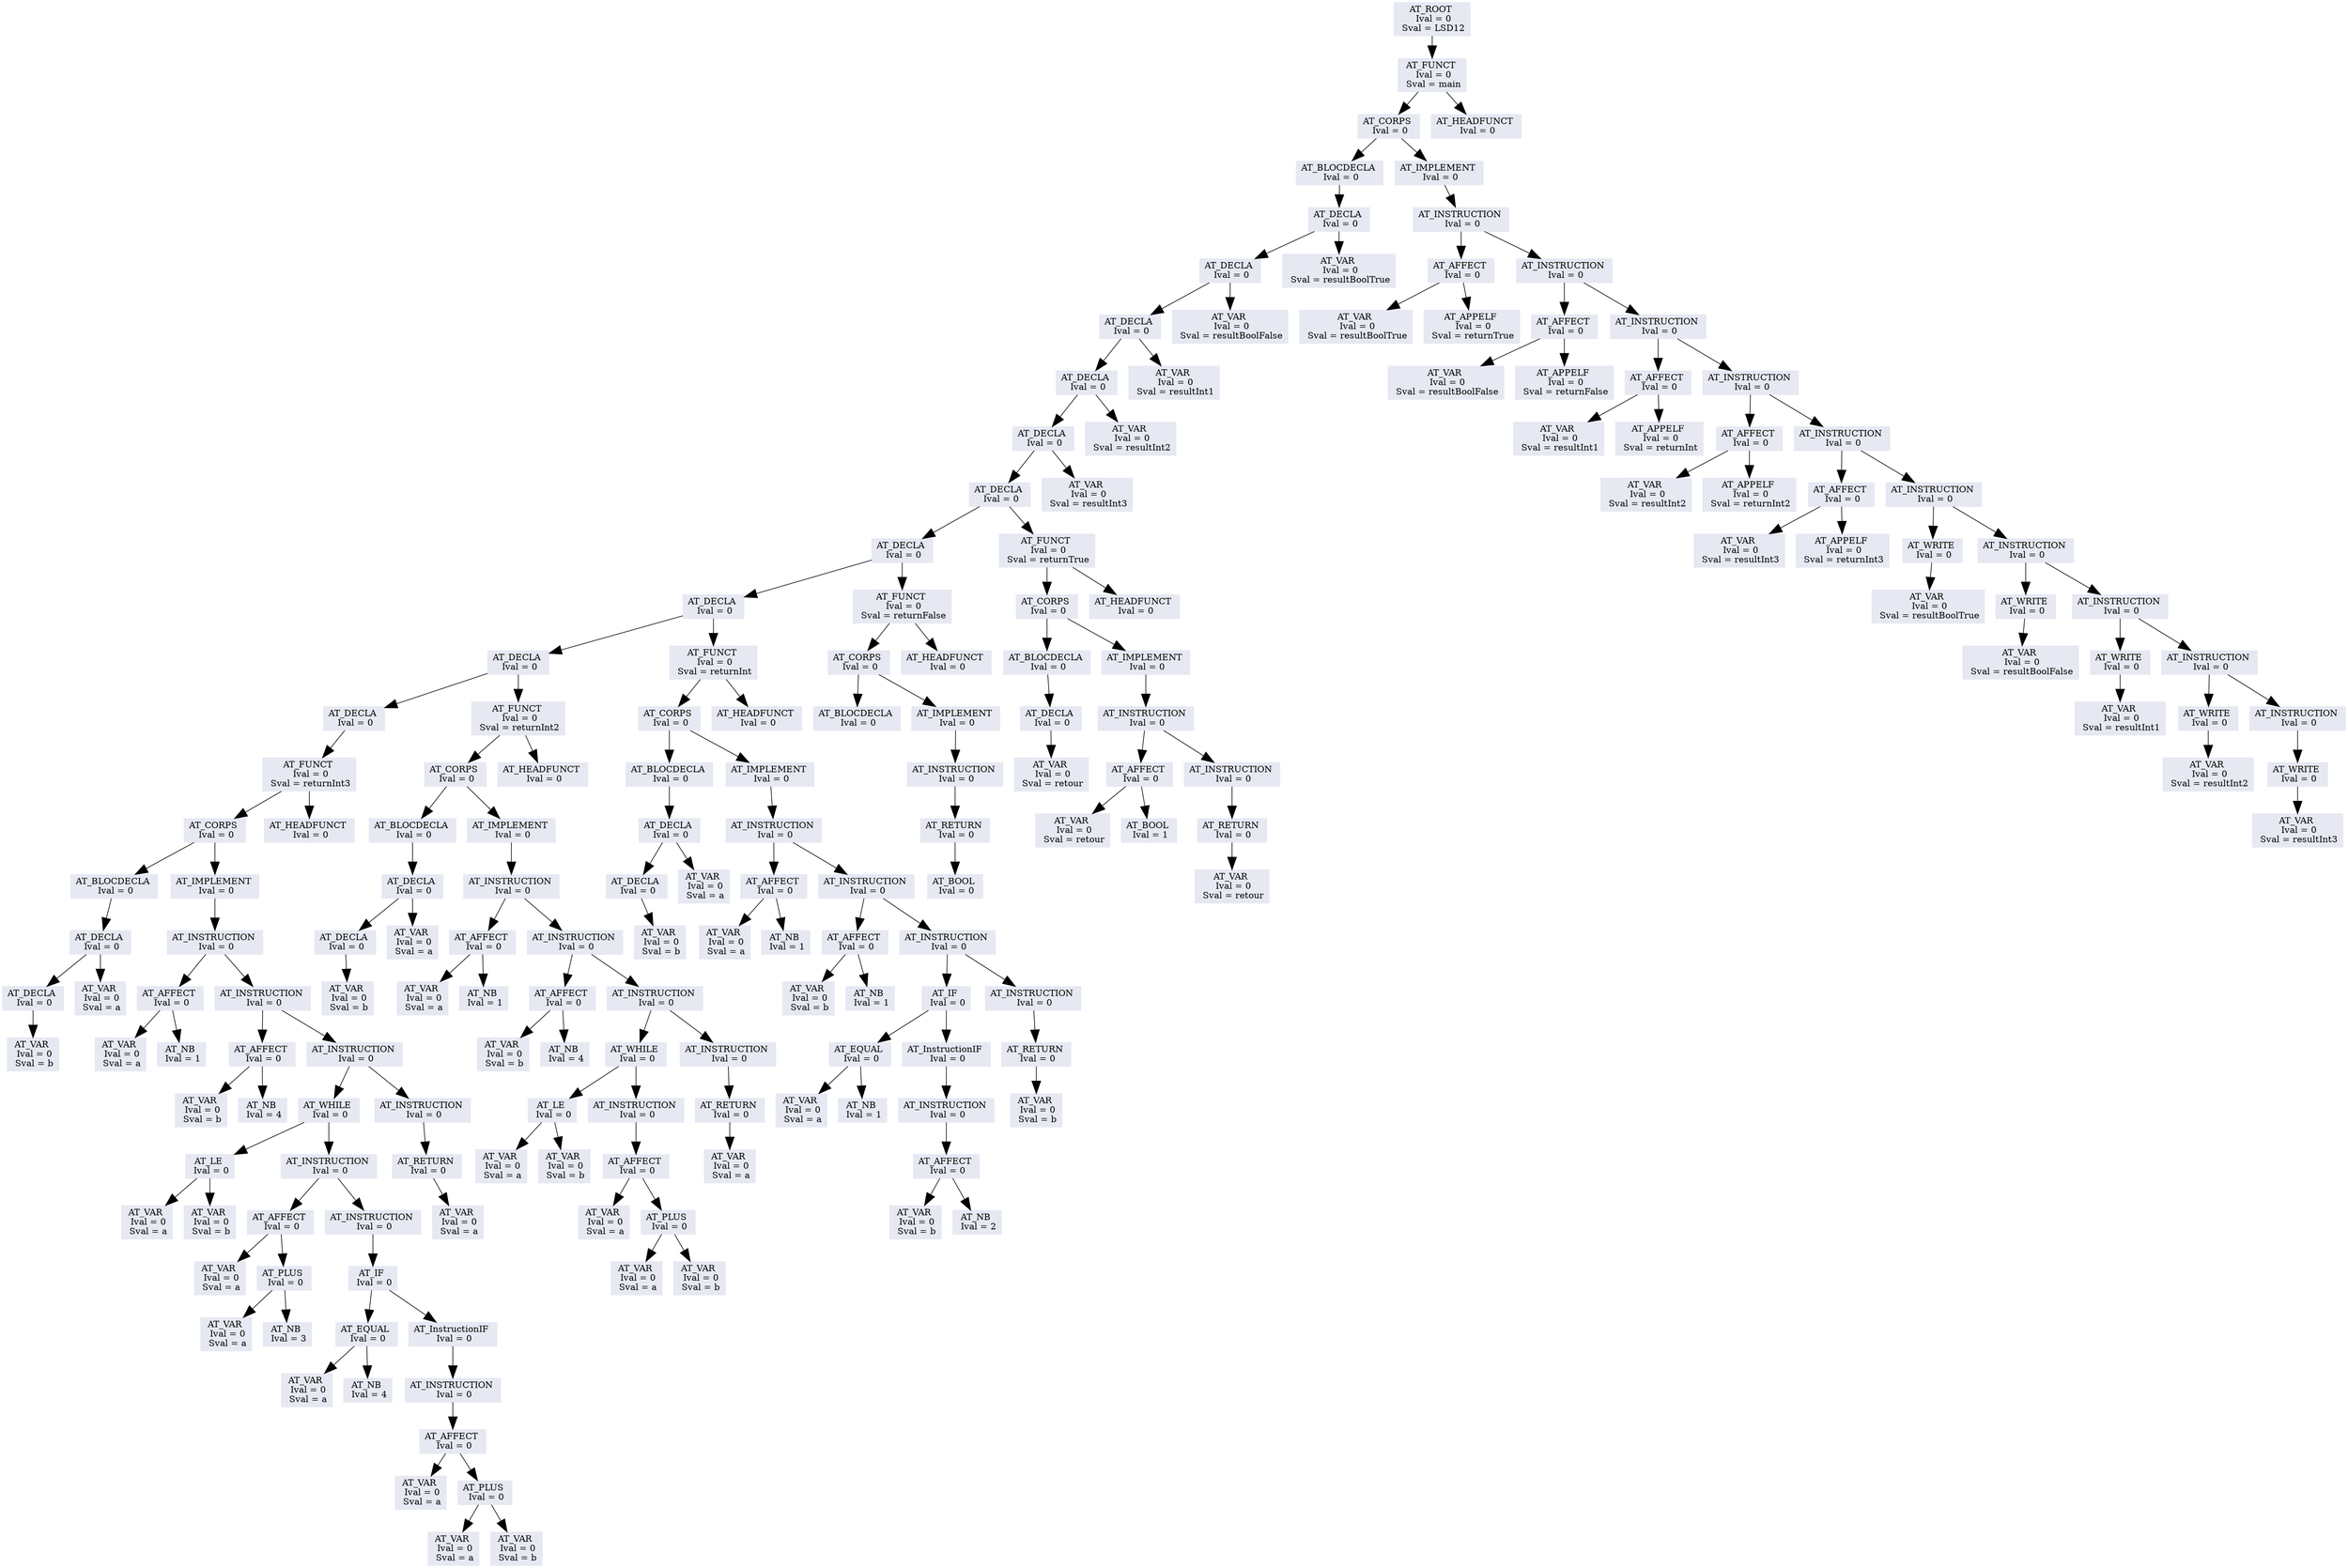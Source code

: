 //dot -Tjpg -oArbreGraph.jpg ArbreGraph.dot
digraph LSD12{
	bgcolor=white
	node [color="#9DACBF", fontcolor="#000000", style=filled];
	edge [arrowsize=2, color="#000000"];

// A remplacer avec ce qu'il y a entre ";*** BEGIN printTreeGraphViz(..) +locations ***" et ";*** END printTreeGraphViz(..) +locations ***"

"0x849fae8";
"0x849fae8"[shape=box, color="#e6e8f2", fontcolor="#000000",label="AT_ROOT \n Ival = 0\n Sval = LSD12"];
"0x849fae8" -> "0x849fac8";
"0x849fac8"[shape=box, color="#e6e8f2", fontcolor="#000000",label="AT_FUNCT \n Ival = 0\n Sval = main"];
"0x849fac8" -> "0x849faa8";
"0x849fac8" -> "0x849e078";
"0x849faa8"[shape=box, color="#e6e8f2", fontcolor="#000000",label="AT_CORPS \n Ival = 0"];
"0x849faa8" -> "0x849f4f8";
"0x849faa8" -> "0x849fa88";
"0x849f4f8"[shape=box, color="#e6e8f2", fontcolor="#000000",label="AT_BLOCDECLA \n Ival = 0"];
"0x849f4f8" -> "0x849f4d8";
"0x849f4d8"[shape=box, color="#e6e8f2", fontcolor="#000000",label="AT_DECLA \n Ival = 0"];
"0x849f4d8" -> "0x849f4b8";
"0x849f4d8" -> "0x849e0b0";
"0x849f4b8"[shape=box, color="#e6e8f2", fontcolor="#000000",label="AT_DECLA \n Ival = 0"];
"0x849f4b8" -> "0x849f498";
"0x849f4b8" -> "0x849e0e8";
"0x849f498"[shape=box, color="#e6e8f2", fontcolor="#000000",label="AT_DECLA \n Ival = 0"];
"0x849f498" -> "0x849f478";
"0x849f498" -> "0x849e118";
"0x849f478"[shape=box, color="#e6e8f2", fontcolor="#000000",label="AT_DECLA \n Ival = 0"];
"0x849f478" -> "0x849f458";
"0x849f478" -> "0x849e148";
"0x849f458"[shape=box, color="#e6e8f2", fontcolor="#000000",label="AT_DECLA \n Ival = 0"];
"0x849f458" -> "0x849f438";
"0x849f458" -> "0x849e178";
"0x849f438"[shape=box, color="#e6e8f2", fontcolor="#000000",label="AT_DECLA \n Ival = 0"];
"0x849f438" -> "0x849f418";
"0x849f438" -> "0x849e378";
"0x849f418"[shape=box, color="#e6e8f2", fontcolor="#000000",label="AT_DECLA \n Ival = 0"];
"0x849f418" -> "0x849f3f8";
"0x849f418" -> "0x849e488";
"0x849f3f8"[shape=box, color="#e6e8f2", fontcolor="#000000",label="AT_DECLA \n Ival = 0"];
"0x849f3f8" -> "0x849f3d8";
"0x849f3f8" -> "0x849e8c8";
"0x849f3d8"[shape=box, color="#e6e8f2", fontcolor="#000000",label="AT_DECLA \n Ival = 0"];
"0x849f3d8" -> "0x849f3b8";
"0x849f3d8" -> "0x849ed58";
"0x849f3b8"[shape=box, color="#e6e8f2", fontcolor="#000000",label="AT_DECLA \n Ival = 0"];
"0x849f3b8" -> "0x849f398";
"0x849f398"[shape=box, color="#e6e8f2", fontcolor="#000000",label="AT_FUNCT \n Ival = 0\n Sval = returnInt3"];
"0x849f398" -> "0x849f378";
"0x849f398" -> "0x849ed88";
"0x849f378"[shape=box, color="#e6e8f2", fontcolor="#000000",label="AT_CORPS \n Ival = 0"];
"0x849f378" -> "0x849ee48";
"0x849f378" -> "0x849f358";
"0x849ee48"[shape=box, color="#e6e8f2", fontcolor="#000000",label="AT_BLOCDECLA \n Ival = 0"];
"0x849ee48" -> "0x849ee28";
"0x849ee28"[shape=box, color="#e6e8f2", fontcolor="#000000",label="AT_DECLA \n Ival = 0"];
"0x849ee28" -> "0x849ee08";
"0x849ee28" -> "0x849edb8";
"0x849ee08"[shape=box, color="#e6e8f2", fontcolor="#000000",label="AT_DECLA \n Ival = 0"];
"0x849ee08" -> "0x849ede8";
"0x849ede8"[shape=box, color="#e6e8f2", fontcolor="#000000",label="AT_VAR \n Ival = 0\n Sval = b"];
"0x849edb8"[shape=box, color="#e6e8f2", fontcolor="#000000",label="AT_VAR \n Ival = 0\n Sval = a"];
"0x849f358"[shape=box, color="#e6e8f2", fontcolor="#000000",label="AT_IMPLEMENT \n Ival = 0"];
"0x849f358" -> "0x849f338";
"0x849f338"[shape=box, color="#e6e8f2", fontcolor="#000000",label="AT_INSTRUCTION \n Ival = 0"];
"0x849f338" -> "0x849eeb8";
"0x849f338" -> "0x849f318";
"0x849eeb8"[shape=box, color="#e6e8f2", fontcolor="#000000",label="AT_AFFECT \n Ival = 0"];
"0x849eeb8" -> "0x849ee78";
"0x849eeb8" -> "0x849ee98";
"0x849ee78"[shape=box, color="#e6e8f2", fontcolor="#000000",label="AT_VAR \n Ival = 0\n Sval = a"];
"0x849ee98"[shape=box, color="#e6e8f2", fontcolor="#000000",label="AT_NB \n Ival = 1"];
"0x849f318"[shape=box, color="#e6e8f2", fontcolor="#000000",label="AT_INSTRUCTION \n Ival = 0"];
"0x849f318" -> "0x849ef28";
"0x849f318" -> "0x849f2f8";
"0x849ef28"[shape=box, color="#e6e8f2", fontcolor="#000000",label="AT_AFFECT \n Ival = 0"];
"0x849ef28" -> "0x849eee8";
"0x849ef28" -> "0x849ef08";
"0x849eee8"[shape=box, color="#e6e8f2", fontcolor="#000000",label="AT_VAR \n Ival = 0\n Sval = b"];
"0x849ef08"[shape=box, color="#e6e8f2", fontcolor="#000000",label="AT_NB \n Ival = 4"];
"0x849f2f8"[shape=box, color="#e6e8f2", fontcolor="#000000",label="AT_INSTRUCTION \n Ival = 0"];
"0x849f2f8" -> "0x849f268";
"0x849f2f8" -> "0x849f2d8";
"0x849f268"[shape=box, color="#e6e8f2", fontcolor="#000000",label="AT_WHILE \n Ival = 0"];
"0x849f268" -> "0x849efa8";
"0x849f268" -> "0x849f248";
"0x849efa8"[shape=box, color="#e6e8f2", fontcolor="#000000",label="AT_LE \n Ival = 0"];
"0x849efa8" -> "0x849ef58";
"0x849efa8" -> "0x849ef88";
"0x849ef58"[shape=box, color="#e6e8f2", fontcolor="#000000",label="AT_VAR \n Ival = 0\n Sval = a"];
"0x849ef88"[shape=box, color="#e6e8f2", fontcolor="#000000",label="AT_VAR \n Ival = 0\n Sval = b"];
"0x849f248"[shape=box, color="#e6e8f2", fontcolor="#000000",label="AT_INSTRUCTION \n Ival = 0"];
"0x849f248" -> "0x849f068";
"0x849f248" -> "0x849f228";
"0x849f068"[shape=box, color="#e6e8f2", fontcolor="#000000",label="AT_AFFECT \n Ival = 0"];
"0x849f068" -> "0x849efd8";
"0x849f068" -> "0x849f048";
"0x849efd8"[shape=box, color="#e6e8f2", fontcolor="#000000",label="AT_VAR \n Ival = 0\n Sval = a"];
"0x849f048"[shape=box, color="#e6e8f2", fontcolor="#000000",label="AT_PLUS \n Ival = 0"];
"0x849f048" -> "0x849f008";
"0x849f048" -> "0x849f028";
"0x849f008"[shape=box, color="#e6e8f2", fontcolor="#000000",label="AT_VAR \n Ival = 0\n Sval = a"];
"0x849f028"[shape=box, color="#e6e8f2", fontcolor="#000000",label="AT_NB \n Ival = 3"];
"0x849f228"[shape=box, color="#e6e8f2", fontcolor="#000000",label="AT_INSTRUCTION \n Ival = 0"];
"0x849f228" -> "0x849f208";
"0x849f208"[shape=box, color="#e6e8f2", fontcolor="#000000",label="AT_IF \n Ival = 0"];
"0x849f208" -> "0x849f0d8";
"0x849f208" -> "0x849f1e8";
"0x849f0d8"[shape=box, color="#e6e8f2", fontcolor="#000000",label="AT_EQUAL \n Ival = 0"];
"0x849f0d8" -> "0x849f098";
"0x849f0d8" -> "0x849f0b8";
"0x849f098"[shape=box, color="#e6e8f2", fontcolor="#000000",label="AT_VAR \n Ival = 0\n Sval = a"];
"0x849f0b8"[shape=box, color="#e6e8f2", fontcolor="#000000",label="AT_NB \n Ival = 4"];
"0x849f1e8"[shape=box, color="#e6e8f2", fontcolor="#000000",label="AT_InstructionIF \n Ival = 0"];
"0x849f1e8" -> "0x849f1c8";
"0x849f1c8"[shape=box, color="#e6e8f2", fontcolor="#000000",label="AT_INSTRUCTION \n Ival = 0"];
"0x849f1c8" -> "0x849f1a8";
"0x849f1a8"[shape=box, color="#e6e8f2", fontcolor="#000000",label="AT_AFFECT \n Ival = 0"];
"0x849f1a8" -> "0x849f108";
"0x849f1a8" -> "0x849f188";
"0x849f108"[shape=box, color="#e6e8f2", fontcolor="#000000",label="AT_VAR \n Ival = 0\n Sval = a"];
"0x849f188"[shape=box, color="#e6e8f2", fontcolor="#000000",label="AT_PLUS \n Ival = 0"];
"0x849f188" -> "0x849f138";
"0x849f188" -> "0x849f168";
"0x849f138"[shape=box, color="#e6e8f2", fontcolor="#000000",label="AT_VAR \n Ival = 0\n Sval = a"];
"0x849f168"[shape=box, color="#e6e8f2", fontcolor="#000000",label="AT_VAR \n Ival = 0\n Sval = b"];
"0x849f2d8"[shape=box, color="#e6e8f2", fontcolor="#000000",label="AT_INSTRUCTION \n Ival = 0"];
"0x849f2d8" -> "0x849f2b8";
"0x849f2b8"[shape=box, color="#e6e8f2", fontcolor="#000000",label="AT_RETURN \n Ival = 0"];
"0x849f2b8" -> "0x849f298";
"0x849f298"[shape=box, color="#e6e8f2", fontcolor="#000000",label="AT_VAR \n Ival = 0\n Sval = a"];
"0x849ed88"[shape=box, color="#e6e8f2", fontcolor="#000000",label="AT_HEADFUNCT \n Ival = 0"];
"0x849ed58"[shape=box, color="#e6e8f2", fontcolor="#000000",label="AT_FUNCT \n Ival = 0\n Sval = returnInt2"];
"0x849ed58" -> "0x849ed38";
"0x849ed58" -> "0x849e8f8";
"0x849ed38"[shape=box, color="#e6e8f2", fontcolor="#000000",label="AT_CORPS \n Ival = 0"];
"0x849ed38" -> "0x849e9b8";
"0x849ed38" -> "0x849ed18";
"0x849e9b8"[shape=box, color="#e6e8f2", fontcolor="#000000",label="AT_BLOCDECLA \n Ival = 0"];
"0x849e9b8" -> "0x849e998";
"0x849e998"[shape=box, color="#e6e8f2", fontcolor="#000000",label="AT_DECLA \n Ival = 0"];
"0x849e998" -> "0x849e978";
"0x849e998" -> "0x849e928";
"0x849e978"[shape=box, color="#e6e8f2", fontcolor="#000000",label="AT_DECLA \n Ival = 0"];
"0x849e978" -> "0x849e958";
"0x849e958"[shape=box, color="#e6e8f2", fontcolor="#000000",label="AT_VAR \n Ival = 0\n Sval = b"];
"0x849e928"[shape=box, color="#e6e8f2", fontcolor="#000000",label="AT_VAR \n Ival = 0\n Sval = a"];
"0x849ed18"[shape=box, color="#e6e8f2", fontcolor="#000000",label="AT_IMPLEMENT \n Ival = 0"];
"0x849ed18" -> "0x849ecf8";
"0x849ecf8"[shape=box, color="#e6e8f2", fontcolor="#000000",label="AT_INSTRUCTION \n Ival = 0"];
"0x849ecf8" -> "0x849ea28";
"0x849ecf8" -> "0x849ecd8";
"0x849ea28"[shape=box, color="#e6e8f2", fontcolor="#000000",label="AT_AFFECT \n Ival = 0"];
"0x849ea28" -> "0x849e9e8";
"0x849ea28" -> "0x849ea08";
"0x849e9e8"[shape=box, color="#e6e8f2", fontcolor="#000000",label="AT_VAR \n Ival = 0\n Sval = a"];
"0x849ea08"[shape=box, color="#e6e8f2", fontcolor="#000000",label="AT_NB \n Ival = 1"];
"0x849ecd8"[shape=box, color="#e6e8f2", fontcolor="#000000",label="AT_INSTRUCTION \n Ival = 0"];
"0x849ecd8" -> "0x849ea98";
"0x849ecd8" -> "0x849ecb8";
"0x849ea98"[shape=box, color="#e6e8f2", fontcolor="#000000",label="AT_AFFECT \n Ival = 0"];
"0x849ea98" -> "0x849ea58";
"0x849ea98" -> "0x849ea78";
"0x849ea58"[shape=box, color="#e6e8f2", fontcolor="#000000",label="AT_VAR \n Ival = 0\n Sval = b"];
"0x849ea78"[shape=box, color="#e6e8f2", fontcolor="#000000",label="AT_NB \n Ival = 4"];
"0x849ecb8"[shape=box, color="#e6e8f2", fontcolor="#000000",label="AT_INSTRUCTION \n Ival = 0"];
"0x849ecb8" -> "0x849ec28";
"0x849ecb8" -> "0x849ec98";
"0x849ec28"[shape=box, color="#e6e8f2", fontcolor="#000000",label="AT_WHILE \n Ival = 0"];
"0x849ec28" -> "0x849eb18";
"0x849ec28" -> "0x849ec08";
"0x849eb18"[shape=box, color="#e6e8f2", fontcolor="#000000",label="AT_LE \n Ival = 0"];
"0x849eb18" -> "0x849eac8";
"0x849eb18" -> "0x849eaf8";
"0x849eac8"[shape=box, color="#e6e8f2", fontcolor="#000000",label="AT_VAR \n Ival = 0\n Sval = a"];
"0x849eaf8"[shape=box, color="#e6e8f2", fontcolor="#000000",label="AT_VAR \n Ival = 0\n Sval = b"];
"0x849ec08"[shape=box, color="#e6e8f2", fontcolor="#000000",label="AT_INSTRUCTION \n Ival = 0"];
"0x849ec08" -> "0x849ebe8";
"0x849ebe8"[shape=box, color="#e6e8f2", fontcolor="#000000",label="AT_AFFECT \n Ival = 0"];
"0x849ebe8" -> "0x849eb48";
"0x849ebe8" -> "0x849ebc8";
"0x849eb48"[shape=box, color="#e6e8f2", fontcolor="#000000",label="AT_VAR \n Ival = 0\n Sval = a"];
"0x849ebc8"[shape=box, color="#e6e8f2", fontcolor="#000000",label="AT_PLUS \n Ival = 0"];
"0x849ebc8" -> "0x849eb78";
"0x849ebc8" -> "0x849eba8";
"0x849eb78"[shape=box, color="#e6e8f2", fontcolor="#000000",label="AT_VAR \n Ival = 0\n Sval = a"];
"0x849eba8"[shape=box, color="#e6e8f2", fontcolor="#000000",label="AT_VAR \n Ival = 0\n Sval = b"];
"0x849ec98"[shape=box, color="#e6e8f2", fontcolor="#000000",label="AT_INSTRUCTION \n Ival = 0"];
"0x849ec98" -> "0x849ec78";
"0x849ec78"[shape=box, color="#e6e8f2", fontcolor="#000000",label="AT_RETURN \n Ival = 0"];
"0x849ec78" -> "0x849ec58";
"0x849ec58"[shape=box, color="#e6e8f2", fontcolor="#000000",label="AT_VAR \n Ival = 0\n Sval = a"];
"0x849e8f8"[shape=box, color="#e6e8f2", fontcolor="#000000",label="AT_HEADFUNCT \n Ival = 0"];
"0x849e8c8"[shape=box, color="#e6e8f2", fontcolor="#000000",label="AT_FUNCT \n Ival = 0\n Sval = returnInt"];
"0x849e8c8" -> "0x849e8a8";
"0x849e8c8" -> "0x849e4b8";
"0x849e8a8"[shape=box, color="#e6e8f2", fontcolor="#000000",label="AT_CORPS \n Ival = 0"];
"0x849e8a8" -> "0x849e578";
"0x849e8a8" -> "0x849e888";
"0x849e578"[shape=box, color="#e6e8f2", fontcolor="#000000",label="AT_BLOCDECLA \n Ival = 0"];
"0x849e578" -> "0x849e558";
"0x849e558"[shape=box, color="#e6e8f2", fontcolor="#000000",label="AT_DECLA \n Ival = 0"];
"0x849e558" -> "0x849e538";
"0x849e558" -> "0x849e4e8";
"0x849e538"[shape=box, color="#e6e8f2", fontcolor="#000000",label="AT_DECLA \n Ival = 0"];
"0x849e538" -> "0x849e518";
"0x849e518"[shape=box, color="#e6e8f2", fontcolor="#000000",label="AT_VAR \n Ival = 0\n Sval = b"];
"0x849e4e8"[shape=box, color="#e6e8f2", fontcolor="#000000",label="AT_VAR \n Ival = 0\n Sval = a"];
"0x849e888"[shape=box, color="#e6e8f2", fontcolor="#000000",label="AT_IMPLEMENT \n Ival = 0"];
"0x849e888" -> "0x849e868";
"0x849e868"[shape=box, color="#e6e8f2", fontcolor="#000000",label="AT_INSTRUCTION \n Ival = 0"];
"0x849e868" -> "0x849e5e8";
"0x849e868" -> "0x849e848";
"0x849e5e8"[shape=box, color="#e6e8f2", fontcolor="#000000",label="AT_AFFECT \n Ival = 0"];
"0x849e5e8" -> "0x849e5a8";
"0x849e5e8" -> "0x849e5c8";
"0x849e5a8"[shape=box, color="#e6e8f2", fontcolor="#000000",label="AT_VAR \n Ival = 0\n Sval = a"];
"0x849e5c8"[shape=box, color="#e6e8f2", fontcolor="#000000",label="AT_NB \n Ival = 1"];
"0x849e848"[shape=box, color="#e6e8f2", fontcolor="#000000",label="AT_INSTRUCTION \n Ival = 0"];
"0x849e848" -> "0x849e658";
"0x849e848" -> "0x849e828";
"0x849e658"[shape=box, color="#e6e8f2", fontcolor="#000000",label="AT_AFFECT \n Ival = 0"];
"0x849e658" -> "0x849e618";
"0x849e658" -> "0x849e638";
"0x849e618"[shape=box, color="#e6e8f2", fontcolor="#000000",label="AT_VAR \n Ival = 0\n Sval = b"];
"0x849e638"[shape=box, color="#e6e8f2", fontcolor="#000000",label="AT_NB \n Ival = 1"];
"0x849e828"[shape=box, color="#e6e8f2", fontcolor="#000000",label="AT_INSTRUCTION \n Ival = 0"];
"0x849e828" -> "0x849e798";
"0x849e828" -> "0x849e808";
"0x849e798"[shape=box, color="#e6e8f2", fontcolor="#000000",label="AT_IF \n Ival = 0"];
"0x849e798" -> "0x849e6c8";
"0x849e798" -> "0x849e778";
"0x849e6c8"[shape=box, color="#e6e8f2", fontcolor="#000000",label="AT_EQUAL \n Ival = 0"];
"0x849e6c8" -> "0x849e688";
"0x849e6c8" -> "0x849e6a8";
"0x849e688"[shape=box, color="#e6e8f2", fontcolor="#000000",label="AT_VAR \n Ival = 0\n Sval = a"];
"0x849e6a8"[shape=box, color="#e6e8f2", fontcolor="#000000",label="AT_NB \n Ival = 1"];
"0x849e778"[shape=box, color="#e6e8f2", fontcolor="#000000",label="AT_InstructionIF \n Ival = 0"];
"0x849e778" -> "0x849e758";
"0x849e758"[shape=box, color="#e6e8f2", fontcolor="#000000",label="AT_INSTRUCTION \n Ival = 0"];
"0x849e758" -> "0x849e738";
"0x849e738"[shape=box, color="#e6e8f2", fontcolor="#000000",label="AT_AFFECT \n Ival = 0"];
"0x849e738" -> "0x849e6f8";
"0x849e738" -> "0x849e718";
"0x849e6f8"[shape=box, color="#e6e8f2", fontcolor="#000000",label="AT_VAR \n Ival = 0\n Sval = b"];
"0x849e718"[shape=box, color="#e6e8f2", fontcolor="#000000",label="AT_NB \n Ival = 2"];
"0x849e808"[shape=box, color="#e6e8f2", fontcolor="#000000",label="AT_INSTRUCTION \n Ival = 0"];
"0x849e808" -> "0x849e7e8";
"0x849e7e8"[shape=box, color="#e6e8f2", fontcolor="#000000",label="AT_RETURN \n Ival = 0"];
"0x849e7e8" -> "0x849e7c8";
"0x849e7c8"[shape=box, color="#e6e8f2", fontcolor="#000000",label="AT_VAR \n Ival = 0\n Sval = b"];
"0x849e4b8"[shape=box, color="#e6e8f2", fontcolor="#000000",label="AT_HEADFUNCT \n Ival = 0"];
"0x849e488"[shape=box, color="#e6e8f2", fontcolor="#000000",label="AT_FUNCT \n Ival = 0\n Sval = returnFalse"];
"0x849e488" -> "0x849e468";
"0x849e488" -> "0x849e3a8";
"0x849e468"[shape=box, color="#e6e8f2", fontcolor="#000000",label="AT_CORPS \n Ival = 0"];
"0x849e468" -> "0x849e3c8";
"0x849e468" -> "0x849e448";
"0x849e3c8"[shape=box, color="#e6e8f2", fontcolor="#000000",label="AT_BLOCDECLA \n Ival = 0"];
"0x849e448"[shape=box, color="#e6e8f2", fontcolor="#000000",label="AT_IMPLEMENT \n Ival = 0"];
"0x849e448" -> "0x849e428";
"0x849e428"[shape=box, color="#e6e8f2", fontcolor="#000000",label="AT_INSTRUCTION \n Ival = 0"];
"0x849e428" -> "0x849e408";
"0x849e408"[shape=box, color="#e6e8f2", fontcolor="#000000",label="AT_RETURN \n Ival = 0"];
"0x849e408" -> "0x849e3e8";
"0x849e3e8"[shape=box, color="#e6e8f2", fontcolor="#000000",label="AT_BOOL \n Ival = 0"];
"0x849e3a8"[shape=box, color="#e6e8f2", fontcolor="#000000",label="AT_HEADFUNCT \n Ival = 0"];
"0x849e378"[shape=box, color="#e6e8f2", fontcolor="#000000",label="AT_FUNCT \n Ival = 0\n Sval = returnTrue"];
"0x849e378" -> "0x849e358";
"0x849e378" -> "0x849e1a8";
"0x849e358"[shape=box, color="#e6e8f2", fontcolor="#000000",label="AT_CORPS \n Ival = 0"];
"0x849e358" -> "0x849e218";
"0x849e358" -> "0x849e338";
"0x849e218"[shape=box, color="#e6e8f2", fontcolor="#000000",label="AT_BLOCDECLA \n Ival = 0"];
"0x849e218" -> "0x849e1f8";
"0x849e1f8"[shape=box, color="#e6e8f2", fontcolor="#000000",label="AT_DECLA \n Ival = 0"];
"0x849e1f8" -> "0x849e1d8";
"0x849e1d8"[shape=box, color="#e6e8f2", fontcolor="#000000",label="AT_VAR \n Ival = 0\n Sval = retour"];
"0x849e338"[shape=box, color="#e6e8f2", fontcolor="#000000",label="AT_IMPLEMENT \n Ival = 0"];
"0x849e338" -> "0x849e318";
"0x849e318"[shape=box, color="#e6e8f2", fontcolor="#000000",label="AT_INSTRUCTION \n Ival = 0"];
"0x849e318" -> "0x849e288";
"0x849e318" -> "0x849e2f8";
"0x849e288"[shape=box, color="#e6e8f2", fontcolor="#000000",label="AT_AFFECT \n Ival = 0"];
"0x849e288" -> "0x849e248";
"0x849e288" -> "0x849e268";
"0x849e248"[shape=box, color="#e6e8f2", fontcolor="#000000",label="AT_VAR \n Ival = 0\n Sval = retour"];
"0x849e268"[shape=box, color="#e6e8f2", fontcolor="#000000",label="AT_BOOL \n Ival = 1"];
"0x849e2f8"[shape=box, color="#e6e8f2", fontcolor="#000000",label="AT_INSTRUCTION \n Ival = 0"];
"0x849e2f8" -> "0x849e2d8";
"0x849e2d8"[shape=box, color="#e6e8f2", fontcolor="#000000",label="AT_RETURN \n Ival = 0"];
"0x849e2d8" -> "0x849e2b8";
"0x849e2b8"[shape=box, color="#e6e8f2", fontcolor="#000000",label="AT_VAR \n Ival = 0\n Sval = retour"];
"0x849e1a8"[shape=box, color="#e6e8f2", fontcolor="#000000",label="AT_HEADFUNCT \n Ival = 0"];
"0x849e178"[shape=box, color="#e6e8f2", fontcolor="#000000",label="AT_VAR \n Ival = 0\n Sval = resultInt3"];
"0x849e148"[shape=box, color="#e6e8f2", fontcolor="#000000",label="AT_VAR \n Ival = 0\n Sval = resultInt2"];
"0x849e118"[shape=box, color="#e6e8f2", fontcolor="#000000",label="AT_VAR \n Ival = 0\n Sval = resultInt1"];
"0x849e0e8"[shape=box, color="#e6e8f2", fontcolor="#000000",label="AT_VAR \n Ival = 0\n Sval = resultBoolFalse"];
"0x849e0b0"[shape=box, color="#e6e8f2", fontcolor="#000000",label="AT_VAR \n Ival = 0\n Sval = resultBoolTrue"];
"0x849fa88"[shape=box, color="#e6e8f2", fontcolor="#000000",label="AT_IMPLEMENT \n Ival = 0"];
"0x849fa88" -> "0x849fa68";
"0x849fa68"[shape=box, color="#e6e8f2", fontcolor="#000000",label="AT_INSTRUCTION \n Ival = 0"];
"0x849fa68" -> "0x849f580";
"0x849fa68" -> "0x849fa48";
"0x849f580"[shape=box, color="#e6e8f2", fontcolor="#000000",label="AT_AFFECT \n Ival = 0"];
"0x849f580" -> "0x849f530";
"0x849f580" -> "0x849f560";
"0x849f530"[shape=box, color="#e6e8f2", fontcolor="#000000",label="AT_VAR \n Ival = 0\n Sval = resultBoolTrue"];
"0x849f560"[shape=box, color="#e6e8f2", fontcolor="#000000",label="AT_APPELF \n Ival = 0\n Sval = returnTrue"];
"0x849fa48"[shape=box, color="#e6e8f2", fontcolor="#000000",label="AT_INSTRUCTION \n Ival = 0"];
"0x849fa48" -> "0x849f608";
"0x849fa48" -> "0x849fa28";
"0x849f608"[shape=box, color="#e6e8f2", fontcolor="#000000",label="AT_AFFECT \n Ival = 0"];
"0x849f608" -> "0x849f5b8";
"0x849f608" -> "0x849f5e8";
"0x849f5b8"[shape=box, color="#e6e8f2", fontcolor="#000000",label="AT_VAR \n Ival = 0\n Sval = resultBoolFalse"];
"0x849f5e8"[shape=box, color="#e6e8f2", fontcolor="#000000",label="AT_APPELF \n Ival = 0\n Sval = returnFalse"];
"0x849fa28"[shape=box, color="#e6e8f2", fontcolor="#000000",label="AT_INSTRUCTION \n Ival = 0"];
"0x849fa28" -> "0x849f688";
"0x849fa28" -> "0x849fa08";
"0x849f688"[shape=box, color="#e6e8f2", fontcolor="#000000",label="AT_AFFECT \n Ival = 0"];
"0x849f688" -> "0x849f638";
"0x849f688" -> "0x849f668";
"0x849f638"[shape=box, color="#e6e8f2", fontcolor="#000000",label="AT_VAR \n Ival = 0\n Sval = resultInt1"];
"0x849f668"[shape=box, color="#e6e8f2", fontcolor="#000000",label="AT_APPELF \n Ival = 0\n Sval = returnInt"];
"0x849fa08"[shape=box, color="#e6e8f2", fontcolor="#000000",label="AT_INSTRUCTION \n Ival = 0"];
"0x849fa08" -> "0x849f708";
"0x849fa08" -> "0x849f9e8";
"0x849f708"[shape=box, color="#e6e8f2", fontcolor="#000000",label="AT_AFFECT \n Ival = 0"];
"0x849f708" -> "0x849f6b8";
"0x849f708" -> "0x849f6e8";
"0x849f6b8"[shape=box, color="#e6e8f2", fontcolor="#000000",label="AT_VAR \n Ival = 0\n Sval = resultInt2"];
"0x849f6e8"[shape=box, color="#e6e8f2", fontcolor="#000000",label="AT_APPELF \n Ival = 0\n Sval = returnInt2"];
"0x849f9e8"[shape=box, color="#e6e8f2", fontcolor="#000000",label="AT_INSTRUCTION \n Ival = 0"];
"0x849f9e8" -> "0x849f788";
"0x849f9e8" -> "0x849f9c8";
"0x849f788"[shape=box, color="#e6e8f2", fontcolor="#000000",label="AT_AFFECT \n Ival = 0"];
"0x849f788" -> "0x849f738";
"0x849f788" -> "0x849f768";
"0x849f738"[shape=box, color="#e6e8f2", fontcolor="#000000",label="AT_VAR \n Ival = 0\n Sval = resultInt3"];
"0x849f768"[shape=box, color="#e6e8f2", fontcolor="#000000",label="AT_APPELF \n Ival = 0\n Sval = returnInt3"];
"0x849f9c8"[shape=box, color="#e6e8f2", fontcolor="#000000",label="AT_INSTRUCTION \n Ival = 0"];
"0x849f9c8" -> "0x849f7e0";
"0x849f9c8" -> "0x849f9a8";
"0x849f7e0"[shape=box, color="#e6e8f2", fontcolor="#000000",label="AT_WRITE \n Ival = 0"];
"0x849f7e0" -> "0x849f7c0";
"0x849f7c0"[shape=box, color="#e6e8f2", fontcolor="#000000",label="AT_VAR \n Ival = 0\n Sval = resultBoolTrue"];
"0x849f9a8"[shape=box, color="#e6e8f2", fontcolor="#000000",label="AT_INSTRUCTION \n Ival = 0"];
"0x849f9a8" -> "0x849f838";
"0x849f9a8" -> "0x849f988";
"0x849f838"[shape=box, color="#e6e8f2", fontcolor="#000000",label="AT_WRITE \n Ival = 0"];
"0x849f838" -> "0x849f818";
"0x849f818"[shape=box, color="#e6e8f2", fontcolor="#000000",label="AT_VAR \n Ival = 0\n Sval = resultBoolFalse"];
"0x849f988"[shape=box, color="#e6e8f2", fontcolor="#000000",label="AT_INSTRUCTION \n Ival = 0"];
"0x849f988" -> "0x849f888";
"0x849f988" -> "0x849f968";
"0x849f888"[shape=box, color="#e6e8f2", fontcolor="#000000",label="AT_WRITE \n Ival = 0"];
"0x849f888" -> "0x849f868";
"0x849f868"[shape=box, color="#e6e8f2", fontcolor="#000000",label="AT_VAR \n Ival = 0\n Sval = resultInt1"];
"0x849f968"[shape=box, color="#e6e8f2", fontcolor="#000000",label="AT_INSTRUCTION \n Ival = 0"];
"0x849f968" -> "0x849f8d8";
"0x849f968" -> "0x849f948";
"0x849f8d8"[shape=box, color="#e6e8f2", fontcolor="#000000",label="AT_WRITE \n Ival = 0"];
"0x849f8d8" -> "0x849f8b8";
"0x849f8b8"[shape=box, color="#e6e8f2", fontcolor="#000000",label="AT_VAR \n Ival = 0\n Sval = resultInt2"];
"0x849f948"[shape=box, color="#e6e8f2", fontcolor="#000000",label="AT_INSTRUCTION \n Ival = 0"];
"0x849f948" -> "0x849f928";
"0x849f928"[shape=box, color="#e6e8f2", fontcolor="#000000",label="AT_WRITE \n Ival = 0"];
"0x849f928" -> "0x849f908";
"0x849f908"[shape=box, color="#e6e8f2", fontcolor="#000000",label="AT_VAR \n Ival = 0\n Sval = resultInt3"];
"0x849e078"[shape=box, color="#e6e8f2", fontcolor="#000000",label="AT_HEADFUNCT \n Ival = 0"];

}
